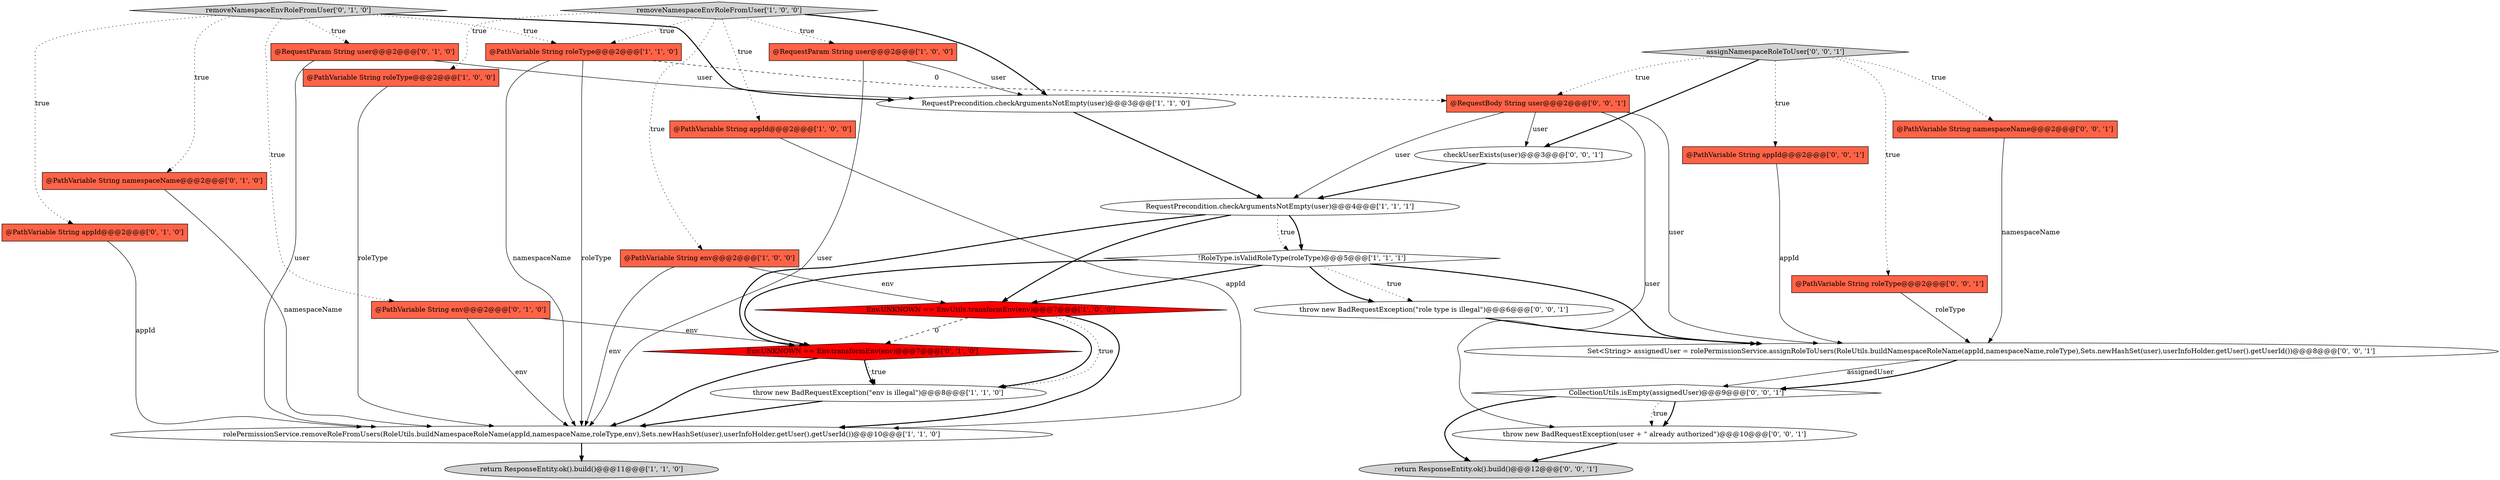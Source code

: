 digraph {
13 [style = filled, label = "@RequestParam String user@@@2@@@['0', '1', '0']", fillcolor = tomato, shape = box image = "AAA0AAABBB2BBB"];
21 [style = filled, label = "assignNamespaceRoleToUser['0', '0', '1']", fillcolor = lightgray, shape = diamond image = "AAA0AAABBB3BBB"];
17 [style = filled, label = "@PathVariable String env@@@2@@@['0', '1', '0']", fillcolor = tomato, shape = box image = "AAA0AAABBB2BBB"];
3 [style = filled, label = "RequestPrecondition.checkArgumentsNotEmpty(user)@@@4@@@['1', '1', '1']", fillcolor = white, shape = ellipse image = "AAA0AAABBB1BBB"];
23 [style = filled, label = "@PathVariable String roleType@@@2@@@['0', '0', '1']", fillcolor = tomato, shape = box image = "AAA0AAABBB3BBB"];
19 [style = filled, label = "@PathVariable String namespaceName@@@2@@@['0', '0', '1']", fillcolor = tomato, shape = box image = "AAA0AAABBB3BBB"];
26 [style = filled, label = "return ResponseEntity.ok().build()@@@12@@@['0', '0', '1']", fillcolor = lightgray, shape = ellipse image = "AAA0AAABBB3BBB"];
28 [style = filled, label = "CollectionUtils.isEmpty(assignedUser)@@@9@@@['0', '0', '1']", fillcolor = white, shape = diamond image = "AAA0AAABBB3BBB"];
1 [style = filled, label = "return ResponseEntity.ok().build()@@@11@@@['1', '1', '0']", fillcolor = lightgray, shape = ellipse image = "AAA0AAABBB1BBB"];
24 [style = filled, label = "@PathVariable String appId@@@2@@@['0', '0', '1']", fillcolor = tomato, shape = box image = "AAA0AAABBB3BBB"];
5 [style = filled, label = "@PathVariable String roleType@@@2@@@['1', '0', '0']", fillcolor = tomato, shape = box image = "AAA0AAABBB1BBB"];
8 [style = filled, label = "RequestPrecondition.checkArgumentsNotEmpty(user)@@@3@@@['1', '1', '0']", fillcolor = white, shape = ellipse image = "AAA0AAABBB1BBB"];
9 [style = filled, label = "@PathVariable String roleType@@@2@@@['1', '1', '0']", fillcolor = tomato, shape = box image = "AAA0AAABBB1BBB"];
10 [style = filled, label = "!RoleType.isValidRoleType(roleType)@@@5@@@['1', '1', '1']", fillcolor = white, shape = diamond image = "AAA0AAABBB1BBB"];
16 [style = filled, label = "Env.UNKNOWN == Env.transformEnv(env)@@@7@@@['0', '1', '0']", fillcolor = red, shape = diamond image = "AAA1AAABBB2BBB"];
0 [style = filled, label = "@RequestParam String user@@@2@@@['1', '0', '0']", fillcolor = tomato, shape = box image = "AAA0AAABBB1BBB"];
20 [style = filled, label = "checkUserExists(user)@@@3@@@['0', '0', '1']", fillcolor = white, shape = ellipse image = "AAA0AAABBB3BBB"];
11 [style = filled, label = "removeNamespaceEnvRoleFromUser['1', '0', '0']", fillcolor = lightgray, shape = diamond image = "AAA0AAABBB1BBB"];
25 [style = filled, label = "@RequestBody String user@@@2@@@['0', '0', '1']", fillcolor = tomato, shape = box image = "AAA0AAABBB3BBB"];
4 [style = filled, label = "Env.UNKNOWN == EnvUtils.transformEnv(env)@@@7@@@['1', '0', '0']", fillcolor = red, shape = diamond image = "AAA1AAABBB1BBB"];
14 [style = filled, label = "@PathVariable String namespaceName@@@2@@@['0', '1', '0']", fillcolor = tomato, shape = box image = "AAA0AAABBB2BBB"];
12 [style = filled, label = "throw new BadRequestException(\"env is illegal\")@@@8@@@['1', '1', '0']", fillcolor = white, shape = ellipse image = "AAA0AAABBB1BBB"];
7 [style = filled, label = "@PathVariable String appId@@@2@@@['1', '0', '0']", fillcolor = tomato, shape = box image = "AAA0AAABBB1BBB"];
18 [style = filled, label = "removeNamespaceEnvRoleFromUser['0', '1', '0']", fillcolor = lightgray, shape = diamond image = "AAA0AAABBB2BBB"];
6 [style = filled, label = "rolePermissionService.removeRoleFromUsers(RoleUtils.buildNamespaceRoleName(appId,namespaceName,roleType,env),Sets.newHashSet(user),userInfoHolder.getUser().getUserId())@@@10@@@['1', '1', '0']", fillcolor = white, shape = ellipse image = "AAA0AAABBB1BBB"];
22 [style = filled, label = "Set<String> assignedUser = rolePermissionService.assignRoleToUsers(RoleUtils.buildNamespaceRoleName(appId,namespaceName,roleType),Sets.newHashSet(user),userInfoHolder.getUser().getUserId())@@@8@@@['0', '0', '1']", fillcolor = white, shape = ellipse image = "AAA0AAABBB3BBB"];
27 [style = filled, label = "throw new BadRequestException(user + \" already authorized\")@@@10@@@['0', '0', '1']", fillcolor = white, shape = ellipse image = "AAA0AAABBB3BBB"];
29 [style = filled, label = "throw new BadRequestException(\"role type is illegal\")@@@6@@@['0', '0', '1']", fillcolor = white, shape = ellipse image = "AAA0AAABBB3BBB"];
15 [style = filled, label = "@PathVariable String appId@@@2@@@['0', '1', '0']", fillcolor = tomato, shape = box image = "AAA0AAABBB2BBB"];
2 [style = filled, label = "@PathVariable String env@@@2@@@['1', '0', '0']", fillcolor = tomato, shape = box image = "AAA0AAABBB1BBB"];
10->22 [style = bold, label=""];
11->7 [style = dotted, label="true"];
16->12 [style = dotted, label="true"];
9->6 [style = solid, label="namespaceName"];
4->16 [style = dashed, label="0"];
0->8 [style = solid, label="user"];
25->3 [style = solid, label="user"];
4->6 [style = bold, label=""];
0->6 [style = solid, label="user"];
16->6 [style = bold, label=""];
22->28 [style = solid, label="assignedUser"];
2->6 [style = solid, label="env"];
8->3 [style = bold, label=""];
3->10 [style = dotted, label="true"];
18->15 [style = dotted, label="true"];
23->22 [style = solid, label="roleType"];
28->26 [style = bold, label=""];
11->9 [style = dotted, label="true"];
22->28 [style = bold, label=""];
11->5 [style = dotted, label="true"];
20->3 [style = bold, label=""];
5->6 [style = solid, label="roleType"];
15->6 [style = solid, label="appId"];
3->16 [style = bold, label=""];
17->6 [style = solid, label="env"];
2->4 [style = solid, label="env"];
3->4 [style = bold, label=""];
12->6 [style = bold, label=""];
18->14 [style = dotted, label="true"];
25->27 [style = solid, label="user"];
13->6 [style = solid, label="user"];
14->6 [style = solid, label="namespaceName"];
10->29 [style = dotted, label="true"];
13->8 [style = solid, label="user"];
21->25 [style = dotted, label="true"];
3->10 [style = bold, label=""];
6->1 [style = bold, label=""];
7->6 [style = solid, label="appId"];
11->2 [style = dotted, label="true"];
21->20 [style = bold, label=""];
10->16 [style = bold, label=""];
10->29 [style = bold, label=""];
21->24 [style = dotted, label="true"];
17->16 [style = solid, label="env"];
21->23 [style = dotted, label="true"];
25->22 [style = solid, label="user"];
11->0 [style = dotted, label="true"];
21->19 [style = dotted, label="true"];
18->9 [style = dotted, label="true"];
9->25 [style = dashed, label="0"];
10->4 [style = bold, label=""];
4->12 [style = bold, label=""];
25->20 [style = solid, label="user"];
11->8 [style = bold, label=""];
19->22 [style = solid, label="namespaceName"];
18->8 [style = bold, label=""];
18->17 [style = dotted, label="true"];
28->27 [style = bold, label=""];
29->22 [style = bold, label=""];
28->27 [style = dotted, label="true"];
9->6 [style = solid, label="roleType"];
24->22 [style = solid, label="appId"];
4->12 [style = dotted, label="true"];
16->12 [style = bold, label=""];
18->13 [style = dotted, label="true"];
27->26 [style = bold, label=""];
}
